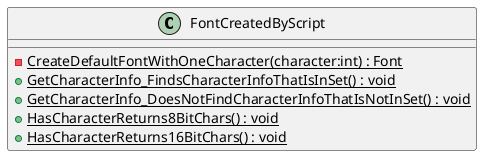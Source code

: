 @startuml
class FontCreatedByScript {
    {static} - CreateDefaultFontWithOneCharacter(character:int) : Font
    + {static} GetCharacterInfo_FindsCharacterInfoThatIsInSet() : void
    + {static} GetCharacterInfo_DoesNotFindCharacterInfoThatIsNotInSet() : void
    + {static} HasCharacterReturns8BitChars() : void
    + {static} HasCharacterReturns16BitChars() : void
}
@enduml
